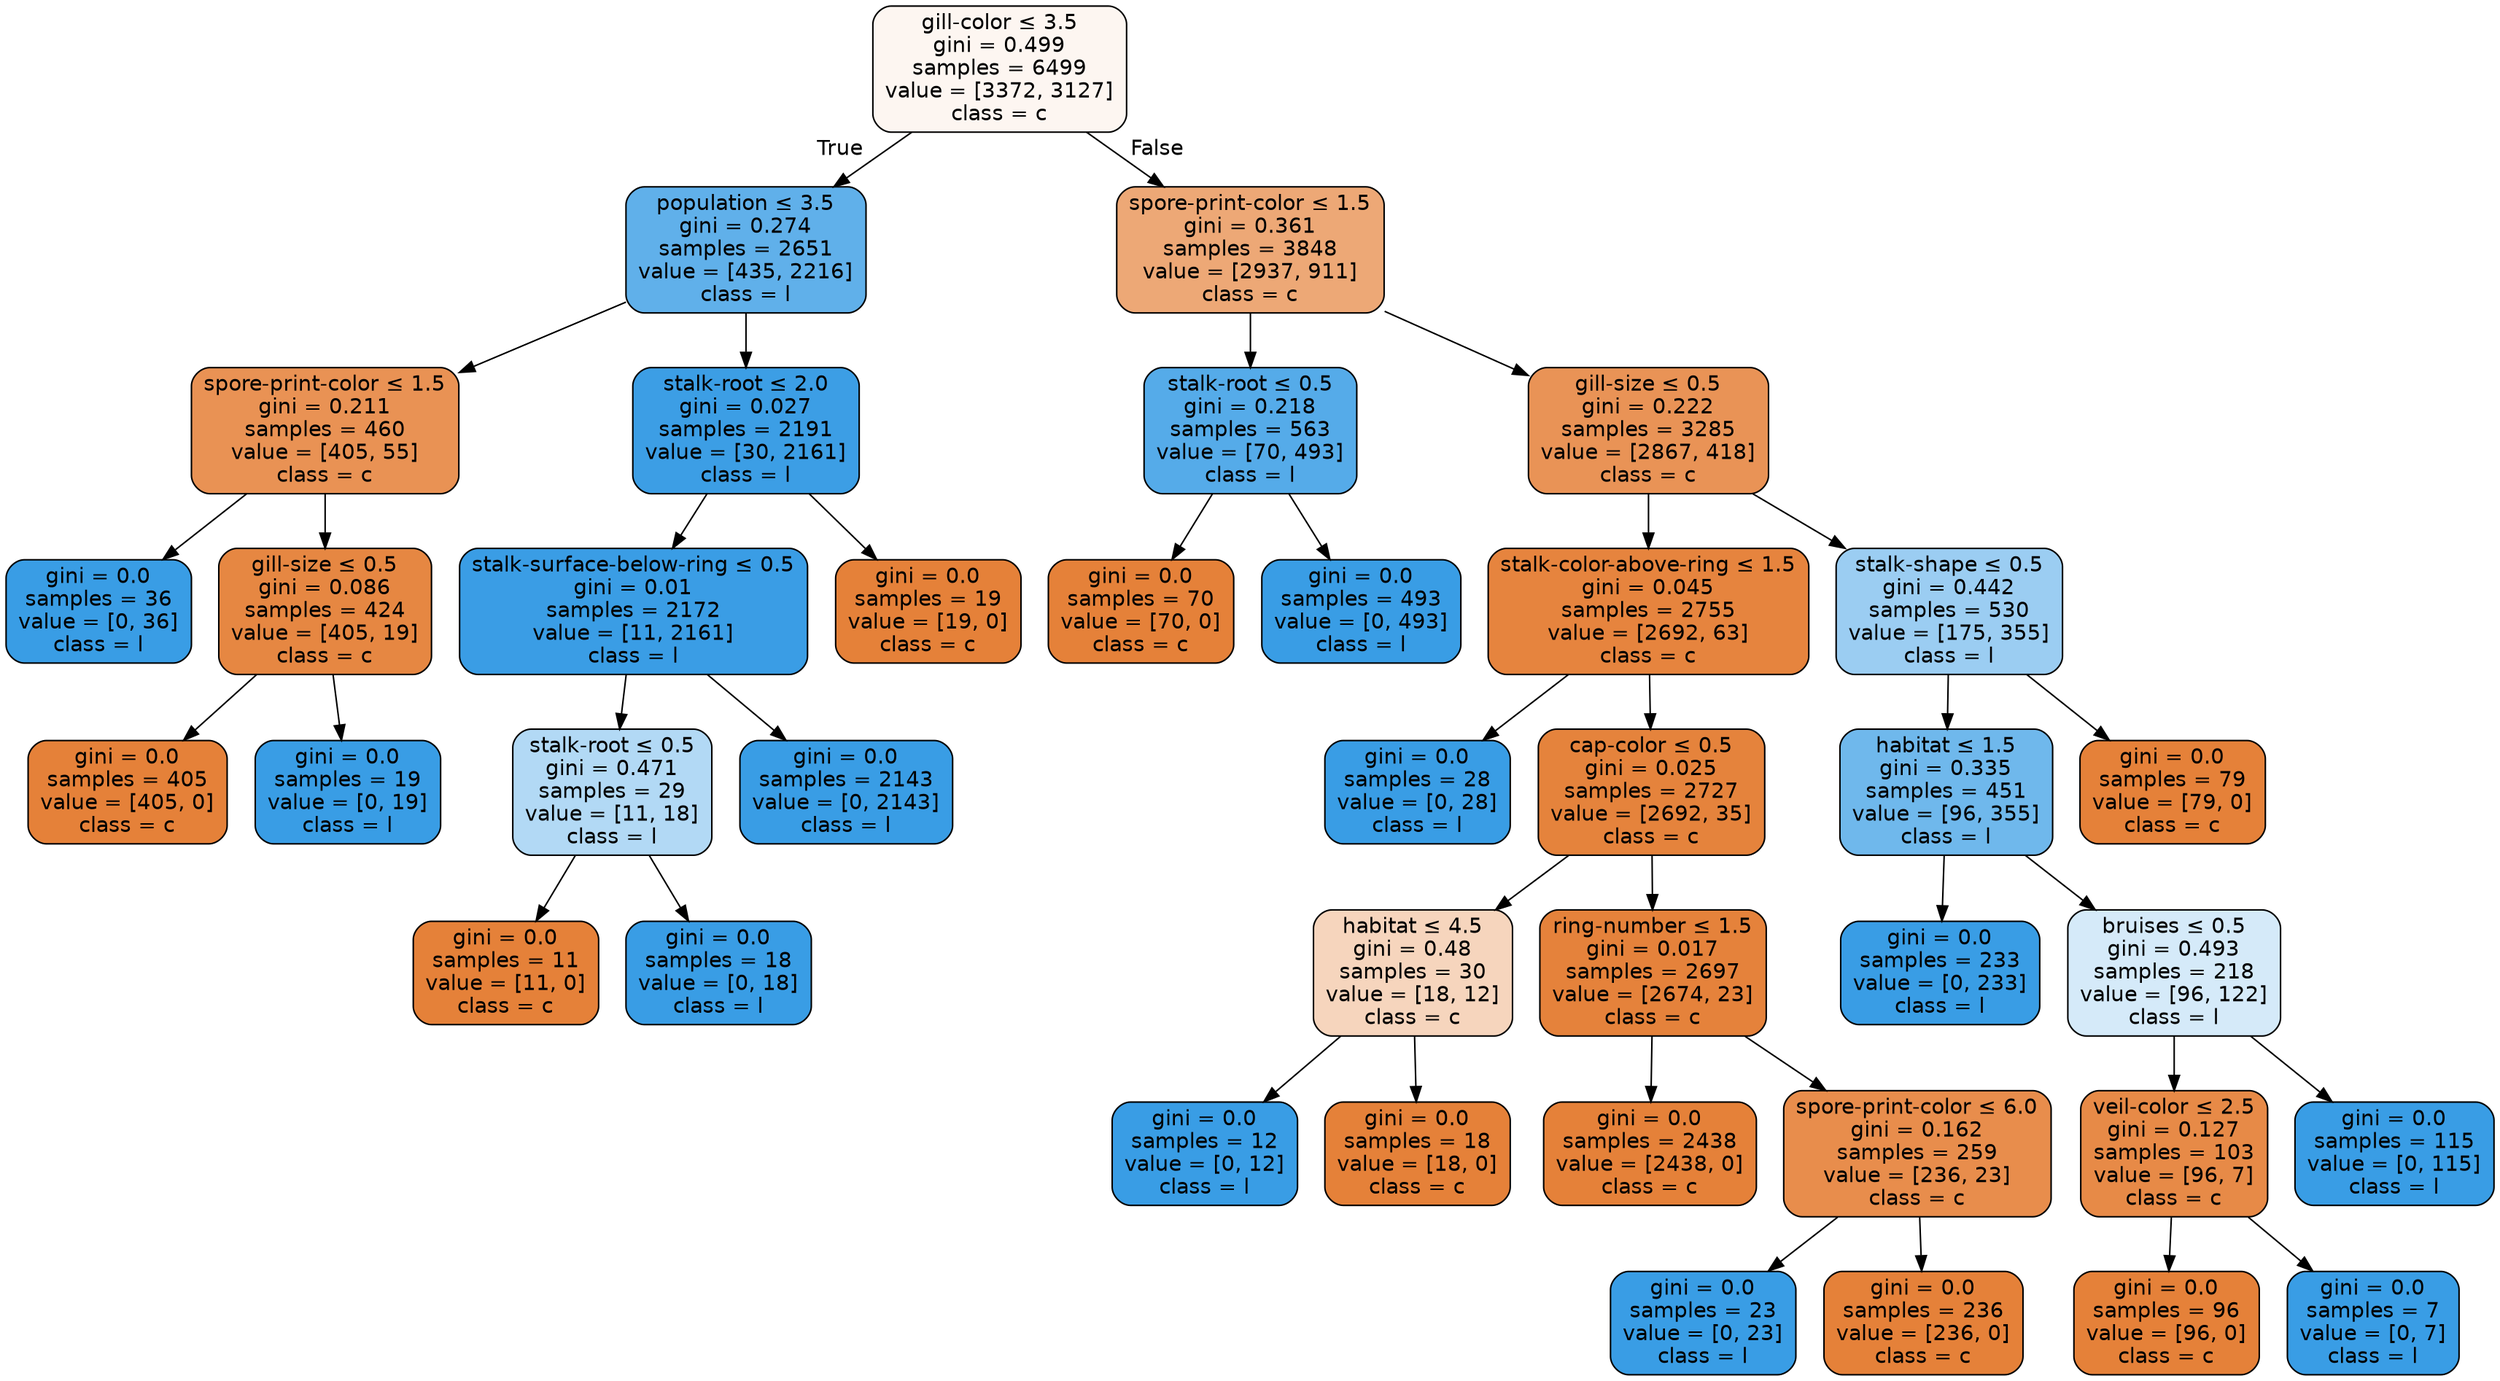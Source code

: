 digraph Tree {
node [shape=box, style="filled, rounded", color="black", fontname=helvetica] ;
edge [fontname=helvetica] ;
0 [label=<gill-color &le; 3.5<br/>gini = 0.499<br/>samples = 6499<br/>value = [3372, 3127]<br/>class = c>, fillcolor="#fdf6f1"] ;
1 [label=<population &le; 3.5<br/>gini = 0.274<br/>samples = 2651<br/>value = [435, 2216]<br/>class = l>, fillcolor="#60b0ea"] ;
0 -> 1 [labeldistance=2.5, labelangle=45, headlabel="True"] ;
2 [label=<spore-print-color &le; 1.5<br/>gini = 0.211<br/>samples = 460<br/>value = [405, 55]<br/>class = c>, fillcolor="#e99254"] ;
1 -> 2 ;
3 [label=<gini = 0.0<br/>samples = 36<br/>value = [0, 36]<br/>class = l>, fillcolor="#399de5"] ;
2 -> 3 ;
4 [label=<gill-size &le; 0.5<br/>gini = 0.086<br/>samples = 424<br/>value = [405, 19]<br/>class = c>, fillcolor="#e68742"] ;
2 -> 4 ;
5 [label=<gini = 0.0<br/>samples = 405<br/>value = [405, 0]<br/>class = c>, fillcolor="#e58139"] ;
4 -> 5 ;
6 [label=<gini = 0.0<br/>samples = 19<br/>value = [0, 19]<br/>class = l>, fillcolor="#399de5"] ;
4 -> 6 ;
7 [label=<stalk-root &le; 2.0<br/>gini = 0.027<br/>samples = 2191<br/>value = [30, 2161]<br/>class = l>, fillcolor="#3c9ee5"] ;
1 -> 7 ;
8 [label=<stalk-surface-below-ring &le; 0.5<br/>gini = 0.01<br/>samples = 2172<br/>value = [11, 2161]<br/>class = l>, fillcolor="#3a9de5"] ;
7 -> 8 ;
9 [label=<stalk-root &le; 0.5<br/>gini = 0.471<br/>samples = 29<br/>value = [11, 18]<br/>class = l>, fillcolor="#b2d9f5"] ;
8 -> 9 ;
10 [label=<gini = 0.0<br/>samples = 11<br/>value = [11, 0]<br/>class = c>, fillcolor="#e58139"] ;
9 -> 10 ;
11 [label=<gini = 0.0<br/>samples = 18<br/>value = [0, 18]<br/>class = l>, fillcolor="#399de5"] ;
9 -> 11 ;
12 [label=<gini = 0.0<br/>samples = 2143<br/>value = [0, 2143]<br/>class = l>, fillcolor="#399de5"] ;
8 -> 12 ;
13 [label=<gini = 0.0<br/>samples = 19<br/>value = [19, 0]<br/>class = c>, fillcolor="#e58139"] ;
7 -> 13 ;
14 [label=<spore-print-color &le; 1.5<br/>gini = 0.361<br/>samples = 3848<br/>value = [2937, 911]<br/>class = c>, fillcolor="#eda876"] ;
0 -> 14 [labeldistance=2.5, labelangle=-45, headlabel="False"] ;
15 [label=<stalk-root &le; 0.5<br/>gini = 0.218<br/>samples = 563<br/>value = [70, 493]<br/>class = l>, fillcolor="#55abe9"] ;
14 -> 15 ;
16 [label=<gini = 0.0<br/>samples = 70<br/>value = [70, 0]<br/>class = c>, fillcolor="#e58139"] ;
15 -> 16 ;
17 [label=<gini = 0.0<br/>samples = 493<br/>value = [0, 493]<br/>class = l>, fillcolor="#399de5"] ;
15 -> 17 ;
18 [label=<gill-size &le; 0.5<br/>gini = 0.222<br/>samples = 3285<br/>value = [2867, 418]<br/>class = c>, fillcolor="#e99356"] ;
14 -> 18 ;
19 [label=<stalk-color-above-ring &le; 1.5<br/>gini = 0.045<br/>samples = 2755<br/>value = [2692, 63]<br/>class = c>, fillcolor="#e6843e"] ;
18 -> 19 ;
20 [label=<gini = 0.0<br/>samples = 28<br/>value = [0, 28]<br/>class = l>, fillcolor="#399de5"] ;
19 -> 20 ;
21 [label=<cap-color &le; 0.5<br/>gini = 0.025<br/>samples = 2727<br/>value = [2692, 35]<br/>class = c>, fillcolor="#e5833c"] ;
19 -> 21 ;
22 [label=<habitat &le; 4.5<br/>gini = 0.48<br/>samples = 30<br/>value = [18, 12]<br/>class = c>, fillcolor="#f6d5bd"] ;
21 -> 22 ;
23 [label=<gini = 0.0<br/>samples = 12<br/>value = [0, 12]<br/>class = l>, fillcolor="#399de5"] ;
22 -> 23 ;
24 [label=<gini = 0.0<br/>samples = 18<br/>value = [18, 0]<br/>class = c>, fillcolor="#e58139"] ;
22 -> 24 ;
25 [label=<ring-number &le; 1.5<br/>gini = 0.017<br/>samples = 2697<br/>value = [2674, 23]<br/>class = c>, fillcolor="#e5823b"] ;
21 -> 25 ;
26 [label=<gini = 0.0<br/>samples = 2438<br/>value = [2438, 0]<br/>class = c>, fillcolor="#e58139"] ;
25 -> 26 ;
27 [label=<spore-print-color &le; 6.0<br/>gini = 0.162<br/>samples = 259<br/>value = [236, 23]<br/>class = c>, fillcolor="#e88d4c"] ;
25 -> 27 ;
28 [label=<gini = 0.0<br/>samples = 23<br/>value = [0, 23]<br/>class = l>, fillcolor="#399de5"] ;
27 -> 28 ;
29 [label=<gini = 0.0<br/>samples = 236<br/>value = [236, 0]<br/>class = c>, fillcolor="#e58139"] ;
27 -> 29 ;
30 [label=<stalk-shape &le; 0.5<br/>gini = 0.442<br/>samples = 530<br/>value = [175, 355]<br/>class = l>, fillcolor="#9bcdf2"] ;
18 -> 30 ;
31 [label=<habitat &le; 1.5<br/>gini = 0.335<br/>samples = 451<br/>value = [96, 355]<br/>class = l>, fillcolor="#6fb8ec"] ;
30 -> 31 ;
32 [label=<gini = 0.0<br/>samples = 233<br/>value = [0, 233]<br/>class = l>, fillcolor="#399de5"] ;
31 -> 32 ;
33 [label=<bruises &le; 0.5<br/>gini = 0.493<br/>samples = 218<br/>value = [96, 122]<br/>class = l>, fillcolor="#d5eaf9"] ;
31 -> 33 ;
34 [label=<veil-color &le; 2.5<br/>gini = 0.127<br/>samples = 103<br/>value = [96, 7]<br/>class = c>, fillcolor="#e78a47"] ;
33 -> 34 ;
35 [label=<gini = 0.0<br/>samples = 96<br/>value = [96, 0]<br/>class = c>, fillcolor="#e58139"] ;
34 -> 35 ;
36 [label=<gini = 0.0<br/>samples = 7<br/>value = [0, 7]<br/>class = l>, fillcolor="#399de5"] ;
34 -> 36 ;
37 [label=<gini = 0.0<br/>samples = 115<br/>value = [0, 115]<br/>class = l>, fillcolor="#399de5"] ;
33 -> 37 ;
38 [label=<gini = 0.0<br/>samples = 79<br/>value = [79, 0]<br/>class = c>, fillcolor="#e58139"] ;
30 -> 38 ;
}
